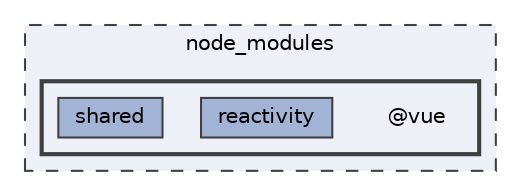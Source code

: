digraph "node_modules/@vue"
{
 // LATEX_PDF_SIZE
  bgcolor="transparent";
  edge [fontname=Helvetica,fontsize=10,labelfontname=Helvetica,labelfontsize=10];
  node [fontname=Helvetica,fontsize=10,shape=box,height=0.2,width=0.4];
  compound=true
  subgraph clusterdir_acd06b18086a0dd2ae699b1e0b775be8 {
    graph [ bgcolor="#edf0f7", pencolor="grey25", label="node_modules", fontname=Helvetica,fontsize=10 style="filled,dashed", URL="dir_acd06b18086a0dd2ae699b1e0b775be8.html",tooltip=""]
  subgraph clusterdir_a9b48ad778f17f7a089cea8ce2a4d126 {
    graph [ bgcolor="#edf0f7", pencolor="grey25", label="", fontname=Helvetica,fontsize=10 style="filled,bold", URL="dir_a9b48ad778f17f7a089cea8ce2a4d126.html",tooltip=""]
    dir_a9b48ad778f17f7a089cea8ce2a4d126 [shape=plaintext, label="@vue"];
  dir_96dee7352ae5ce8abff445f936df0c04 [label="reactivity", fillcolor="#a2b4d6", color="grey25", style="filled", URL="dir_96dee7352ae5ce8abff445f936df0c04.html",tooltip=""];
  dir_4d9523806f94d49b4a868f478649b16d [label="shared", fillcolor="#a2b4d6", color="grey25", style="filled", URL="dir_4d9523806f94d49b4a868f478649b16d.html",tooltip=""];
  }
  }
}
